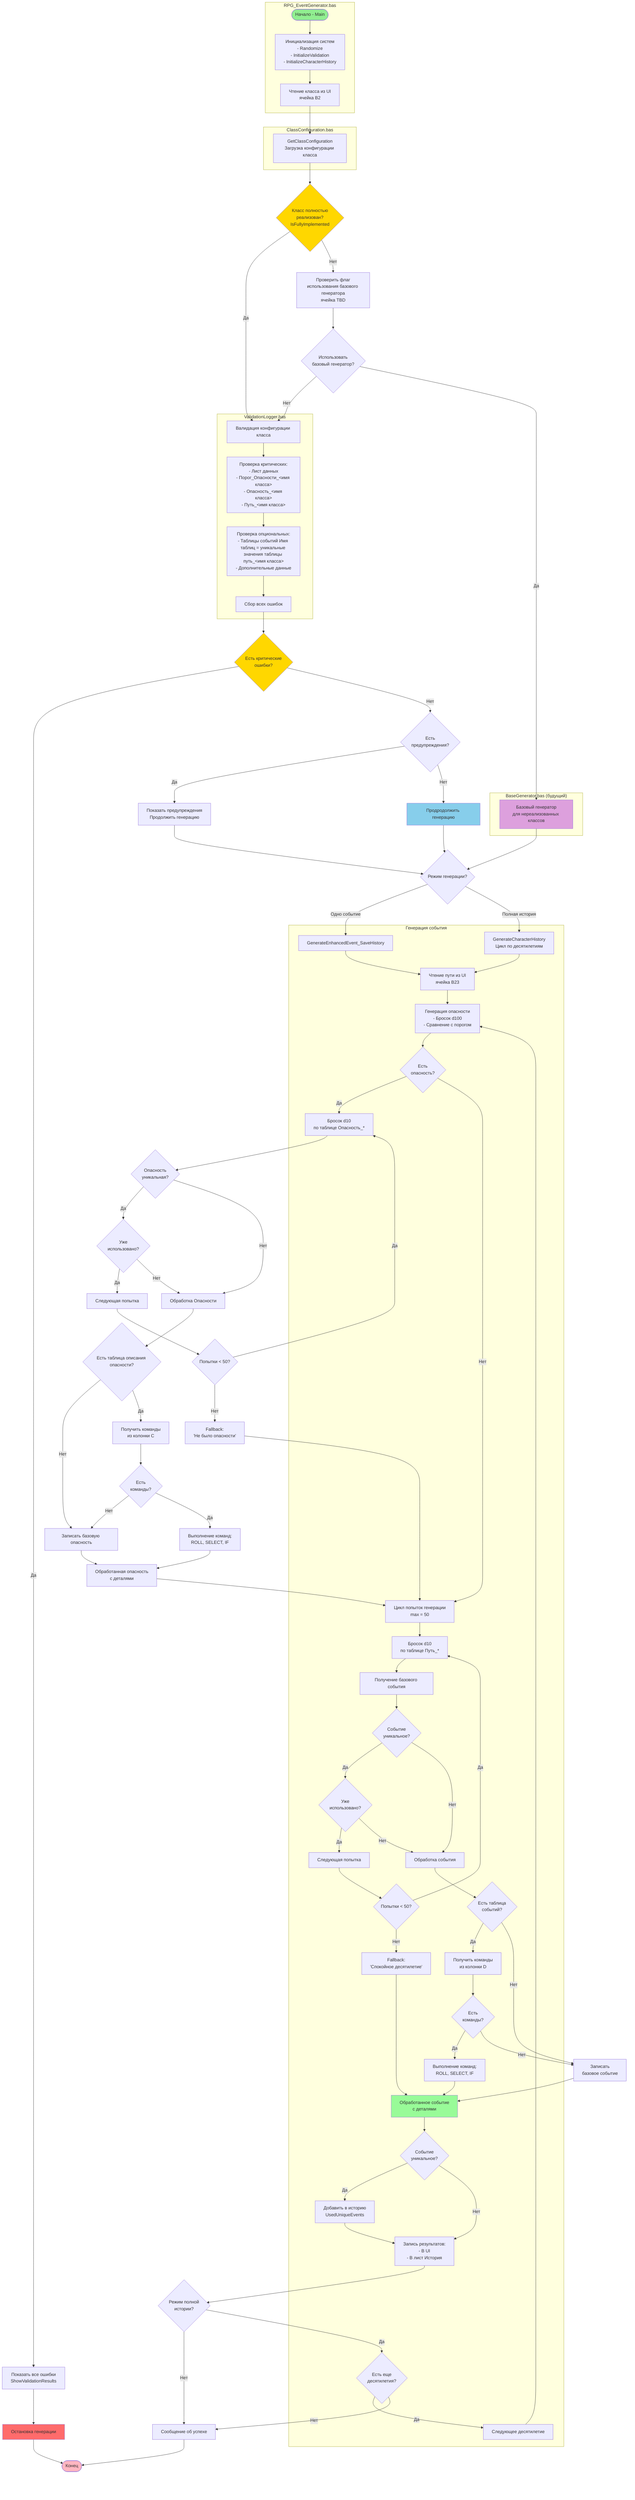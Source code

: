 flowchart TD
    subgraph RPG_EventGenerator["RPG_EventGenerator.bas"]
        Start([Начало - Main])
        Init[Инициализация систем<br/>- Randomize<br/>- InitializeValidation<br/>- InitializeCharacterHistory]
        ReadClass[Чтение класса из UI<br/>ячейка B2]
    end

    subgraph ClassConfiguration["ClassConfiguration.bas"]
        GetConfig[GetClassConfiguration<br/>Загрузка конфигурации класса]
    end

    subgraph ValidationLogger["ValidationLogger.bas"]
        ValidateAll[Валидация конфигурации класса]
        ValidateCrit[Проверка критических:<br/>- Лист данных<br/>- Порог_Опасности_<имя класса><br/>- Опасность_<имя класса><br/>- Путь_<имя класса>]
        ValidateOpt[Проверка опциональных:<br/>- Таблицы событий Имя таблиц = уникальные значения таблицы путь_<имя класса><br/>- Дополнительные данные]
        CollectErrors[Сбор всех ошибок]
    end

    subgraph BaseGenerator["BaseGenerator.bas (будущий)"]
        BaseGen[Базовый генератор<br/>для нереализованных классов]
    end
  
    Start --> Init
    Init --> ReadClass
    ReadClass --> GetConfig
    
    GetConfig --> CheckImplemented{Класс полностью<br/>реализован?<br/>IsFullyImplemented}
    
    CheckImplemented -->|Да| ValidateAll
    CheckImplemented -->|Нет| ReadBaseFlag[Проверить флаг<br/>использования базового генератора<br/>ячейка TBD]
    
    ReadBaseFlag --> UseBase{Использовать<br/>базовый генератор?}
    UseBase -->|Нет| ValidateAll
    UseBase -->|Да| BaseGen
    
    ValidateAll --> ValidateCrit
    ValidateCrit --> ValidateOpt
    ValidateOpt --> CollectErrors
    
    
    CollectErrors --> HasCritical1{Есть критические<br/>ошибки?}
    
    HasCritical1 -->|Да| ShowErrors1[Показать все ошибки<br/>ShowValidationResults]
    HasCritical1 -->|Нет| HasWarnings{Есть<br/>предупреждения?}
    
    
    HasWarnings -->|Да| ShowWarnings[Показать предупреждения<br/>Продолжить генерацию]
    HasWarnings -->|Нет| GenerateFull[Продродолжить генерацию]
    
    ShowErrors1 --> StopGen[Остановка генерации]
    
    ShowWarnings --> SingleOrBatch{Режим генерации?}
    BaseGen --> SingleOrBatch
    GenerateFull --> SingleOrBatch
    
    SingleOrBatch -->|Одно событие| GenerateSingleEvent
    SingleOrBatch -->|Полная история| GenerateFullHistory
    
    subgraph EventGeneration["Генерация события"]
        GenerateSingleEvent[GenerateEnhancedEvent_SaveHistory]
        GenerateFullHistory[GenerateCharacterHistory<br/>Цикл по десятилетиям]
        
        ReadPath[Чтение пути из UI<br/>ячейка B23]
        GenDanger[Генерация опасности<br/>- Бросок d100<br/>- Сравнение с порогом]
        DangerCheck{Есть<br/>опасность?}
        GetDangerType[Бросок d10<br/>по таблице Опасность_*]
        
        EventLoop[Цикл попыток генерации<br/>max = 50]
        RollEvent[Бросок d10<br/>по таблице Путь_*]
        GetBaseEvent[Получение базового события]
        IsUnique{Событие<br/>уникальное?}
        AlreadyUsed{Уже<br/>использовано?}
        NextAttempt[Следующая попытка]
        CheckAttempts{Попытки < 50?}
        
        ProcessEvent[Обработка события]
        CheckTable{Есть таблица<br/>событий?}
        GetCommands[Получить команды<br/>из колонки D]
        HasCommands{Есть<br/>команды?}
        ExecuteRolls[Выполнение команд:<br/>ROLL, SELECT, IF]
        
        ProcessedEvent[Обработанное событие<br/>с деталями]
        SaveUnique{Событие<br/>уникальное?}
        AddToHistory[Добавить в историю<br/>UsedUniqueEvents]
        WriteResults[Запись результатов:<br/>- В UI<br/>- В лист История]
        
        CheckMoreEvents{Есть еще<br/>десятилетия?}
        NextDecade[Следующее десятилетие]
        Fallback[Fallback:<br/>'Спокойное десятилетие']
    end
    
    GenerateSingleEvent --> ReadPath
    GenerateFullHistory --> ReadPath
    
    ReadPath --> GenDanger
    GenDanger --> DangerCheck
    
    DangerCheck -->|Да| GetDangerType
    DangerCheck -->|Нет| EventLoop

    GetDangerType --> SaveUnique1{Опасность<br/>уникальная?}
    SaveUnique1 -->|Да | AlreadyUsed1{Уже<br/>использовано?}
    SaveUnique1 -->|Нет| ProcessDanger[Обработка Опасности]
    
    AlreadyUsed1 -->|Да | NextAttempt1[Следующая попытка]
    AlreadyUsed1 -->|Нет| ProcessDanger

    NextAttempt1 --> CheckAttempts1{Попытки < 50?}
    CheckAttempts1 -->|Да | GetDangerType
    CheckAttempts1 -->|Нет| Fallback1[Fallback:<br/>'Не было опасности']
    Fallback1 --> EventLoop
    
    ProcessDanger --> CheckTable1{Есть таблица описания опасности?}
    CheckTable1 -->|Нет| UseBaseDunger[Записать базовую опасность]
    CheckTable1 -->|Да | GetCommands1[Получить команды<br/>из колонки С]

    GetCommands1 --> HasCommands1{Есть<br/>команды?}
    HasCommands1 -->|Нет| UseBaseDunger
    HasCommands1 -->|Да | ExecuteRolls1[Выполнение команд:<br/>ROLL, SELECT, IF]
    
    UseBaseDunger --> ProcessedEvent1[Обработанная опасность<br/>с деталями]
    ExecuteRolls1 --> ProcessedEvent1[Обработанная опасность<br/>с деталями]
    ProcessedEvent1 --> EventLoop

    EventLoop
    
    EventLoop --> RollEvent
    RollEvent --> GetBaseEvent
    GetBaseEvent --> IsUnique
    
    IsUnique -->|Да| AlreadyUsed
    IsUnique -->|Нет| ProcessEvent
    
    AlreadyUsed -->|Да| NextAttempt
    AlreadyUsed -->|Нет| ProcessEvent
    
    NextAttempt --> CheckAttempts
    CheckAttempts -->|Да| RollEvent
    CheckAttempts -->|Нет| Fallback
    
    ProcessEvent --> CheckTable
    CheckTable -->|Да| GetCommands
    CheckTable -->|Нет| UseBaseEvent[Записать<br/>базовое событие]
    
    GetCommands --> HasCommands
    HasCommands -->|Да| ExecuteRolls
    HasCommands -->|Нет| UseBaseEvent
    
    ExecuteRolls --> ProcessedEvent
    UseBaseEvent --> ProcessedEvent
    Fallback --> ProcessedEvent
    
    ProcessedEvent --> SaveUnique
    SaveUnique -->|Да| AddToHistory
    SaveUnique -->|Нет| WriteResults
    
    AddToHistory --> WriteResults
    
    WriteResults --> CheckBatchMode{Режим полной<br/>истории?}
    
    CheckBatchMode -->|Да| CheckMoreEvents
    CheckBatchMode -->|Нет| ShowSuccess
    
    CheckMoreEvents -->|Да| NextDecade
    CheckMoreEvents -->|Нет| ShowSuccess
    
    NextDecade --> GenDanger
    
    ShowSuccess[Сообщение об успехе] --> End([Конец])
    StopGen --> End

    style Start fill:#90EE90
    style End fill:#FFB6C1
    style StopGen fill:#FF6B6B
    style CheckImplemented fill:#FFD700
    style HasCritical1 fill:#FFD700
    style GenerateFull fill:#87CEEB
    style ProcessedEvent fill:#98FB98
    style BaseGen fill:#DDA0DD